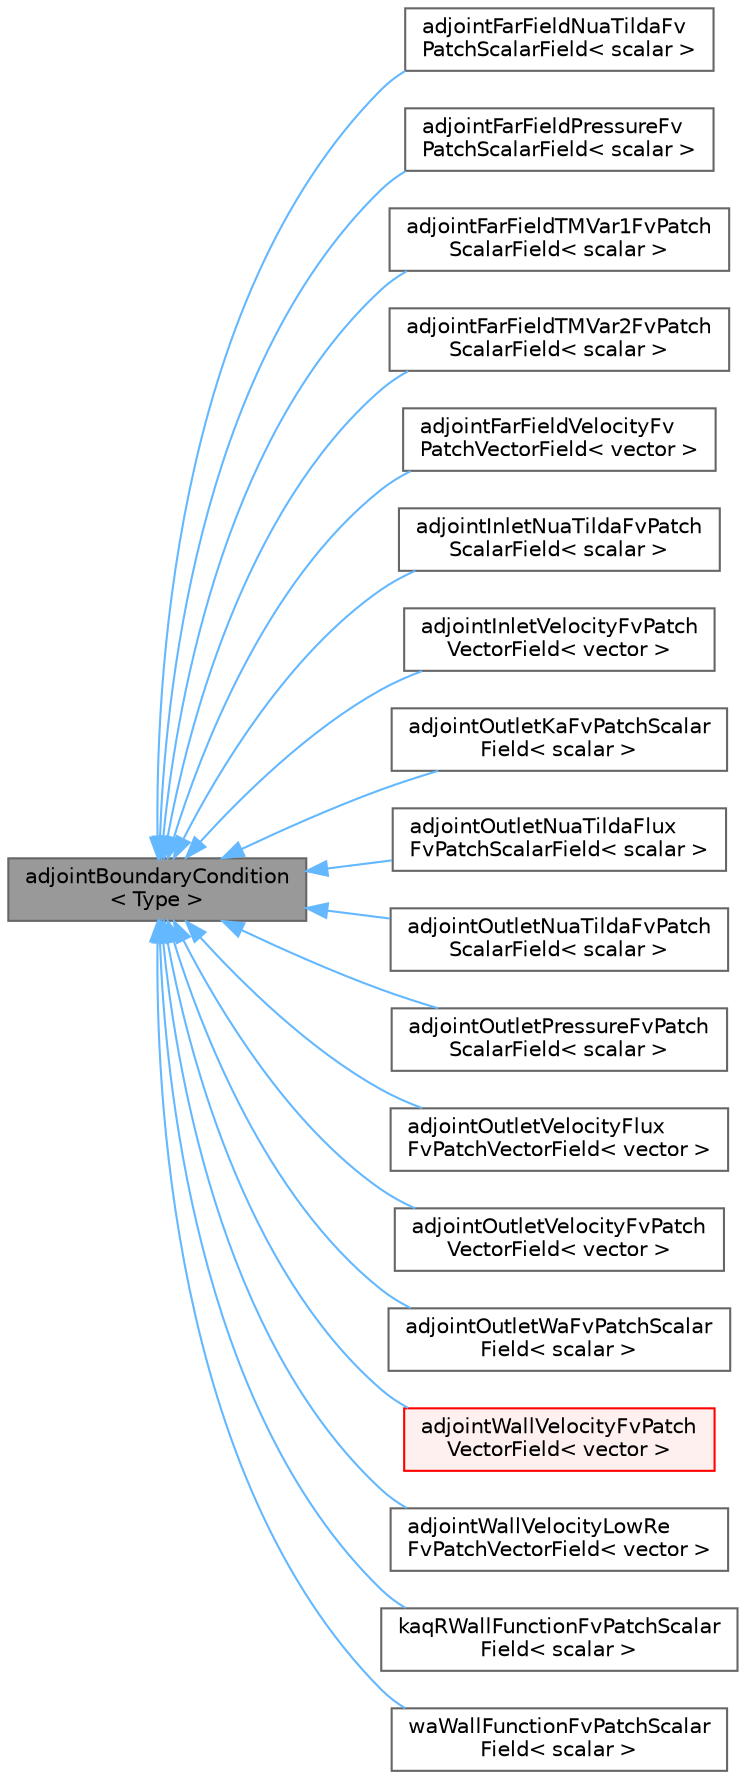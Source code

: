 digraph "adjointBoundaryCondition&lt; Type &gt;"
{
 // LATEX_PDF_SIZE
  bgcolor="transparent";
  edge [fontname=Helvetica,fontsize=10,labelfontname=Helvetica,labelfontsize=10];
  node [fontname=Helvetica,fontsize=10,shape=box,height=0.2,width=0.4];
  rankdir="LR";
  Node1 [id="Node000001",label="adjointBoundaryCondition\l\< Type \>",height=0.2,width=0.4,color="gray40", fillcolor="grey60", style="filled", fontcolor="black",tooltip="Base class for solution control classes."];
  Node1 -> Node2 [id="edge1_Node000001_Node000002",dir="back",color="steelblue1",style="solid",tooltip=" "];
  Node2 [id="Node000002",label="adjointFarFieldNuaTildaFv\lPatchScalarField\< scalar \>",height=0.2,width=0.4,color="gray40", fillcolor="white", style="filled",URL="$classFoam_1_1adjointFarFieldNuaTildaFvPatchScalarField.html",tooltip=" "];
  Node1 -> Node3 [id="edge2_Node000001_Node000003",dir="back",color="steelblue1",style="solid",tooltip=" "];
  Node3 [id="Node000003",label="adjointFarFieldPressureFv\lPatchScalarField\< scalar \>",height=0.2,width=0.4,color="gray40", fillcolor="white", style="filled",URL="$classFoam_1_1adjointFarFieldPressureFvPatchScalarField.html",tooltip=" "];
  Node1 -> Node4 [id="edge3_Node000001_Node000004",dir="back",color="steelblue1",style="solid",tooltip=" "];
  Node4 [id="Node000004",label="adjointFarFieldTMVar1FvPatch\lScalarField\< scalar \>",height=0.2,width=0.4,color="gray40", fillcolor="white", style="filled",URL="$classFoam_1_1adjointFarFieldTMVar1FvPatchScalarField.html",tooltip=" "];
  Node1 -> Node5 [id="edge4_Node000001_Node000005",dir="back",color="steelblue1",style="solid",tooltip=" "];
  Node5 [id="Node000005",label="adjointFarFieldTMVar2FvPatch\lScalarField\< scalar \>",height=0.2,width=0.4,color="gray40", fillcolor="white", style="filled",URL="$classFoam_1_1adjointFarFieldTMVar2FvPatchScalarField.html",tooltip=" "];
  Node1 -> Node6 [id="edge5_Node000001_Node000006",dir="back",color="steelblue1",style="solid",tooltip=" "];
  Node6 [id="Node000006",label="adjointFarFieldVelocityFv\lPatchVectorField\< vector \>",height=0.2,width=0.4,color="gray40", fillcolor="white", style="filled",URL="$classFoam_1_1adjointFarFieldVelocityFvPatchVectorField.html",tooltip=" "];
  Node1 -> Node7 [id="edge6_Node000001_Node000007",dir="back",color="steelblue1",style="solid",tooltip=" "];
  Node7 [id="Node000007",label="adjointInletNuaTildaFvPatch\lScalarField\< scalar \>",height=0.2,width=0.4,color="gray40", fillcolor="white", style="filled",URL="$classFoam_1_1adjointInletNuaTildaFvPatchScalarField.html",tooltip="Inlet boundary for adjoint nuaTilda."];
  Node1 -> Node8 [id="edge7_Node000001_Node000008",dir="back",color="steelblue1",style="solid",tooltip=" "];
  Node8 [id="Node000008",label="adjointInletVelocityFvPatch\lVectorField\< vector \>",height=0.2,width=0.4,color="gray40", fillcolor="white", style="filled",URL="$classFoam_1_1adjointInletVelocityFvPatchVectorField.html",tooltip=" "];
  Node1 -> Node9 [id="edge8_Node000001_Node000009",dir="back",color="steelblue1",style="solid",tooltip=" "];
  Node9 [id="Node000009",label="adjointOutletKaFvPatchScalar\lField\< scalar \>",height=0.2,width=0.4,color="gray40", fillcolor="white", style="filled",URL="$classFoam_1_1adjointOutletKaFvPatchScalarField.html",tooltip=" "];
  Node1 -> Node10 [id="edge9_Node000001_Node000010",dir="back",color="steelblue1",style="solid",tooltip=" "];
  Node10 [id="Node000010",label="adjointOutletNuaTildaFlux\lFvPatchScalarField\< scalar \>",height=0.2,width=0.4,color="gray40", fillcolor="white", style="filled",URL="$classFoam_1_1adjointOutletNuaTildaFluxFvPatchScalarField.html",tooltip=" "];
  Node1 -> Node11 [id="edge10_Node000001_Node000011",dir="back",color="steelblue1",style="solid",tooltip=" "];
  Node11 [id="Node000011",label="adjointOutletNuaTildaFvPatch\lScalarField\< scalar \>",height=0.2,width=0.4,color="gray40", fillcolor="white", style="filled",URL="$classFoam_1_1adjointOutletNuaTildaFvPatchScalarField.html",tooltip=" "];
  Node1 -> Node12 [id="edge11_Node000001_Node000012",dir="back",color="steelblue1",style="solid",tooltip=" "];
  Node12 [id="Node000012",label="adjointOutletPressureFvPatch\lScalarField\< scalar \>",height=0.2,width=0.4,color="gray40", fillcolor="white", style="filled",URL="$classFoam_1_1adjointOutletPressureFvPatchScalarField.html",tooltip=" "];
  Node1 -> Node13 [id="edge12_Node000001_Node000013",dir="back",color="steelblue1",style="solid",tooltip=" "];
  Node13 [id="Node000013",label="adjointOutletVelocityFlux\lFvPatchVectorField\< vector \>",height=0.2,width=0.4,color="gray40", fillcolor="white", style="filled",URL="$classFoam_1_1adjointOutletVelocityFluxFvPatchVectorField.html",tooltip="An outlet boundary condition for patches in which the primal flow exhibits recirculation...."];
  Node1 -> Node14 [id="edge13_Node000001_Node000014",dir="back",color="steelblue1",style="solid",tooltip=" "];
  Node14 [id="Node000014",label="adjointOutletVelocityFvPatch\lVectorField\< vector \>",height=0.2,width=0.4,color="gray40", fillcolor="white", style="filled",URL="$classFoam_1_1adjointOutletVelocityFvPatchVectorField.html",tooltip="Provides the adjoint outlet velocity values (i.e. adjoint velocity in case of a zeroGradient U bounda..."];
  Node1 -> Node15 [id="edge14_Node000001_Node000015",dir="back",color="steelblue1",style="solid",tooltip=" "];
  Node15 [id="Node000015",label="adjointOutletWaFvPatchScalar\lField\< scalar \>",height=0.2,width=0.4,color="gray40", fillcolor="white", style="filled",URL="$classFoam_1_1adjointOutletWaFvPatchScalarField.html",tooltip=" "];
  Node1 -> Node16 [id="edge15_Node000001_Node000016",dir="back",color="steelblue1",style="solid",tooltip=" "];
  Node16 [id="Node000016",label="adjointWallVelocityFvPatch\lVectorField\< vector \>",height=0.2,width=0.4,color="red", fillcolor="#FFF0F0", style="filled",URL="$classFoam_1_1adjointWallVelocityFvPatchVectorField.html",tooltip="Adjoint wall velocity boundary condition. If nutUSpaldingWallFunction is employed in the flow solutio..."];
  Node1 -> Node18 [id="edge16_Node000001_Node000018",dir="back",color="steelblue1",style="solid",tooltip=" "];
  Node18 [id="Node000018",label="adjointWallVelocityLowRe\lFvPatchVectorField\< vector \>",height=0.2,width=0.4,color="gray40", fillcolor="white", style="filled",URL="$classFoam_1_1adjointWallVelocityLowReFvPatchVectorField.html",tooltip=" "];
  Node1 -> Node19 [id="edge17_Node000001_Node000019",dir="back",color="steelblue1",style="solid",tooltip=" "];
  Node19 [id="Node000019",label="kaqRWallFunctionFvPatchScalar\lField\< scalar \>",height=0.2,width=0.4,color="gray40", fillcolor="white", style="filled",URL="$classFoam_1_1kaqRWallFunctionFvPatchScalarField.html",tooltip=" "];
  Node1 -> Node20 [id="edge18_Node000001_Node000020",dir="back",color="steelblue1",style="solid",tooltip=" "];
  Node20 [id="Node000020",label="waWallFunctionFvPatchScalar\lField\< scalar \>",height=0.2,width=0.4,color="gray40", fillcolor="white", style="filled",URL="$classFoam_1_1waWallFunctionFvPatchScalarField.html",tooltip=" "];
}
